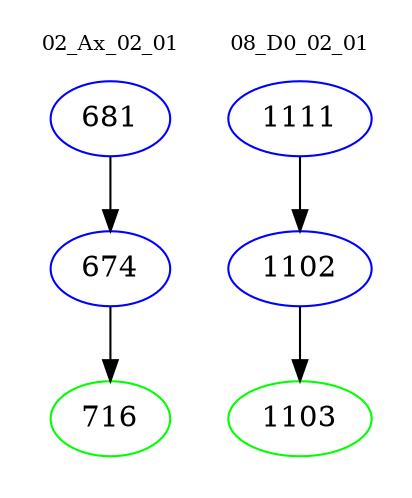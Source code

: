 digraph{
subgraph cluster_0 {
color = white
label = "02_Ax_02_01";
fontsize=10;
T0_681 [label="681", color="blue"]
T0_681 -> T0_674 [color="black"]
T0_674 [label="674", color="blue"]
T0_674 -> T0_716 [color="black"]
T0_716 [label="716", color="green"]
}
subgraph cluster_1 {
color = white
label = "08_D0_02_01";
fontsize=10;
T1_1111 [label="1111", color="blue"]
T1_1111 -> T1_1102 [color="black"]
T1_1102 [label="1102", color="blue"]
T1_1102 -> T1_1103 [color="black"]
T1_1103 [label="1103", color="green"]
}
}
